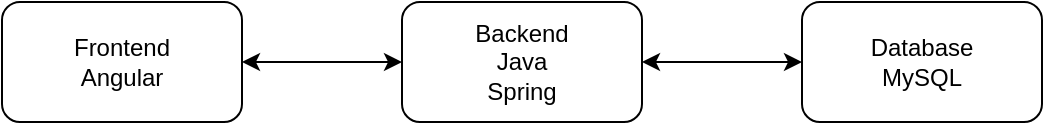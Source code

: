 <mxfile version="14.9.6" type="device"><diagram id="UaBUHCqEXuaDepO4NnZu" name="Page-1"><mxGraphModel dx="883" dy="364" grid="1" gridSize="10" guides="1" tooltips="1" connect="1" arrows="1" fold="1" page="1" pageScale="1" pageWidth="850" pageHeight="1100" math="0" shadow="0"><root><mxCell id="0"/><mxCell id="1" parent="0"/><mxCell id="2IxBjbh98j0hbVe7MZd_-4" value="" style="edgeStyle=orthogonalEdgeStyle;rounded=0;orthogonalLoop=1;jettySize=auto;html=1;startArrow=classic;startFill=1;" edge="1" parent="1" source="2IxBjbh98j0hbVe7MZd_-1" target="2IxBjbh98j0hbVe7MZd_-2"><mxGeometry relative="1" as="geometry"/></mxCell><mxCell id="2IxBjbh98j0hbVe7MZd_-1" value="Frontend&lt;br&gt;Angular" style="rounded=1;whiteSpace=wrap;html=1;" vertex="1" parent="1"><mxGeometry x="250" y="170" width="120" height="60" as="geometry"/></mxCell><mxCell id="2IxBjbh98j0hbVe7MZd_-5" value="" style="edgeStyle=orthogonalEdgeStyle;rounded=0;orthogonalLoop=1;jettySize=auto;html=1;startArrow=classic;startFill=1;" edge="1" parent="1" source="2IxBjbh98j0hbVe7MZd_-2" target="2IxBjbh98j0hbVe7MZd_-3"><mxGeometry relative="1" as="geometry"/></mxCell><mxCell id="2IxBjbh98j0hbVe7MZd_-2" value="Backend&lt;br&gt;Java&lt;br&gt;Spring" style="rounded=1;whiteSpace=wrap;html=1;" vertex="1" parent="1"><mxGeometry x="450" y="170" width="120" height="60" as="geometry"/></mxCell><mxCell id="2IxBjbh98j0hbVe7MZd_-3" value="Database&lt;br&gt;MySQL" style="rounded=1;whiteSpace=wrap;html=1;" vertex="1" parent="1"><mxGeometry x="650" y="170" width="120" height="60" as="geometry"/></mxCell></root></mxGraphModel></diagram></mxfile>